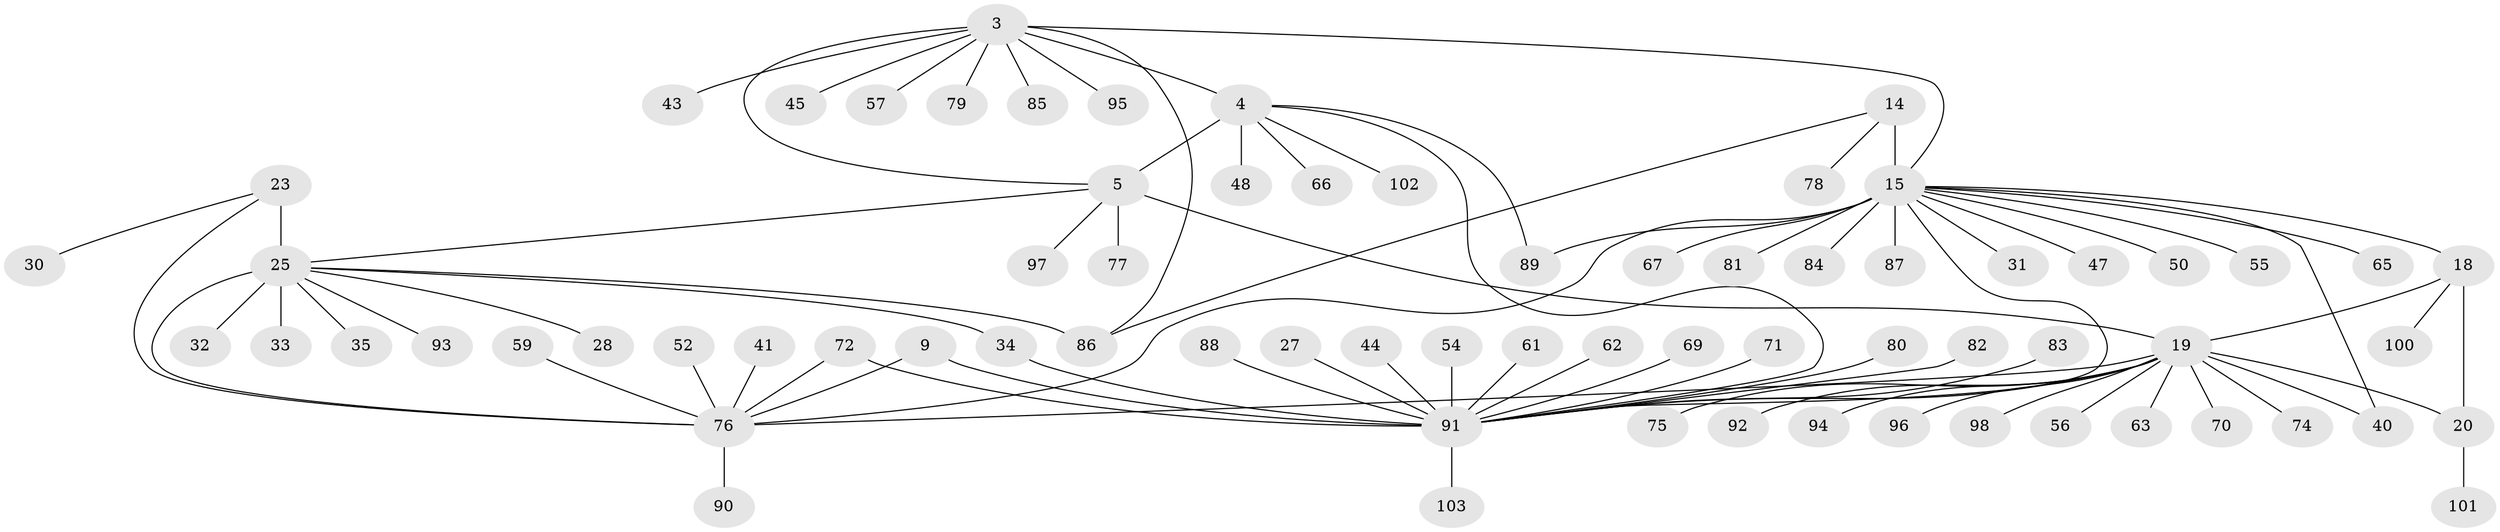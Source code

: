 // original degree distribution, {7: 0.02912621359223301, 5: 0.038834951456310676, 12: 0.009708737864077669, 9: 0.019417475728155338, 10: 0.02912621359223301, 4: 0.04854368932038835, 11: 0.02912621359223301, 6: 0.02912621359223301, 8: 0.009708737864077669, 13: 0.009708737864077669, 2: 0.11650485436893204, 1: 0.5825242718446602, 3: 0.04854368932038835}
// Generated by graph-tools (version 1.1) at 2025/58/03/04/25 21:58:43]
// undirected, 72 vertices, 86 edges
graph export_dot {
graph [start="1"]
  node [color=gray90,style=filled];
  3;
  4 [super="+1"];
  5 [super="+2"];
  9 [super="+8"];
  14 [super="+11"];
  15 [super="+12+13"];
  18;
  19 [super="+17"];
  20 [super="+16"];
  23 [super="+21"];
  25 [super="+24"];
  27;
  28;
  30;
  31;
  32;
  33;
  34;
  35;
  40;
  41;
  43;
  44;
  45;
  47;
  48;
  50 [super="+29"];
  52;
  54;
  55;
  56;
  57 [super="+42"];
  59;
  61;
  62;
  63;
  65;
  66;
  67 [super="+46"];
  69;
  70;
  71;
  72 [super="+64"];
  74;
  75;
  76 [super="+73+22"];
  77;
  78;
  79 [super="+58"];
  80;
  81;
  82 [super="+37"];
  83;
  84;
  85;
  86 [super="+51"];
  87;
  88;
  89 [super="+53"];
  90;
  91 [super="+10"];
  92;
  93 [super="+36+39"];
  94;
  95 [super="+38"];
  96;
  97;
  98;
  100;
  101 [super="+49+68"];
  102 [super="+99"];
  103 [super="+26"];
  3 -- 4 [weight=2];
  3 -- 5 [weight=2];
  3 -- 15;
  3 -- 43;
  3 -- 45;
  3 -- 85;
  3 -- 86;
  3 -- 95;
  3 -- 57;
  3 -- 79;
  4 -- 5 [weight=4];
  4 -- 91 [weight=2];
  4 -- 48;
  4 -- 66;
  4 -- 89;
  4 -- 102;
  5 -- 19;
  5 -- 77;
  5 -- 97;
  5 -- 25;
  9 -- 76;
  9 -- 91 [weight=6];
  14 -- 15 [weight=6];
  14 -- 86;
  14 -- 78;
  15 -- 18;
  15 -- 40;
  15 -- 87;
  15 -- 31;
  15 -- 89;
  15 -- 50;
  15 -- 67;
  15 -- 65;
  15 -- 76 [weight=2];
  15 -- 47;
  15 -- 81;
  15 -- 84;
  15 -- 55;
  15 -- 91;
  18 -- 19 [weight=2];
  18 -- 20 [weight=2];
  18 -- 100;
  19 -- 20 [weight=4];
  19 -- 70;
  19 -- 74;
  19 -- 96;
  19 -- 98;
  19 -- 40;
  19 -- 75;
  19 -- 56;
  19 -- 92;
  19 -- 94;
  19 -- 63;
  19 -- 76;
  19 -- 91;
  20 -- 101;
  23 -- 25 [weight=4];
  23 -- 30;
  23 -- 76 [weight=2];
  25 -- 28;
  25 -- 32;
  25 -- 33;
  25 -- 34;
  25 -- 35;
  25 -- 93;
  25 -- 86;
  25 -- 76 [weight=2];
  27 -- 91;
  34 -- 91;
  41 -- 76;
  44 -- 91;
  52 -- 76;
  54 -- 91;
  59 -- 76;
  61 -- 91;
  62 -- 91;
  69 -- 91;
  71 -- 91;
  72 -- 76;
  72 -- 91;
  76 -- 90;
  80 -- 91;
  82 -- 91;
  83 -- 91;
  88 -- 91;
  91 -- 103;
}
